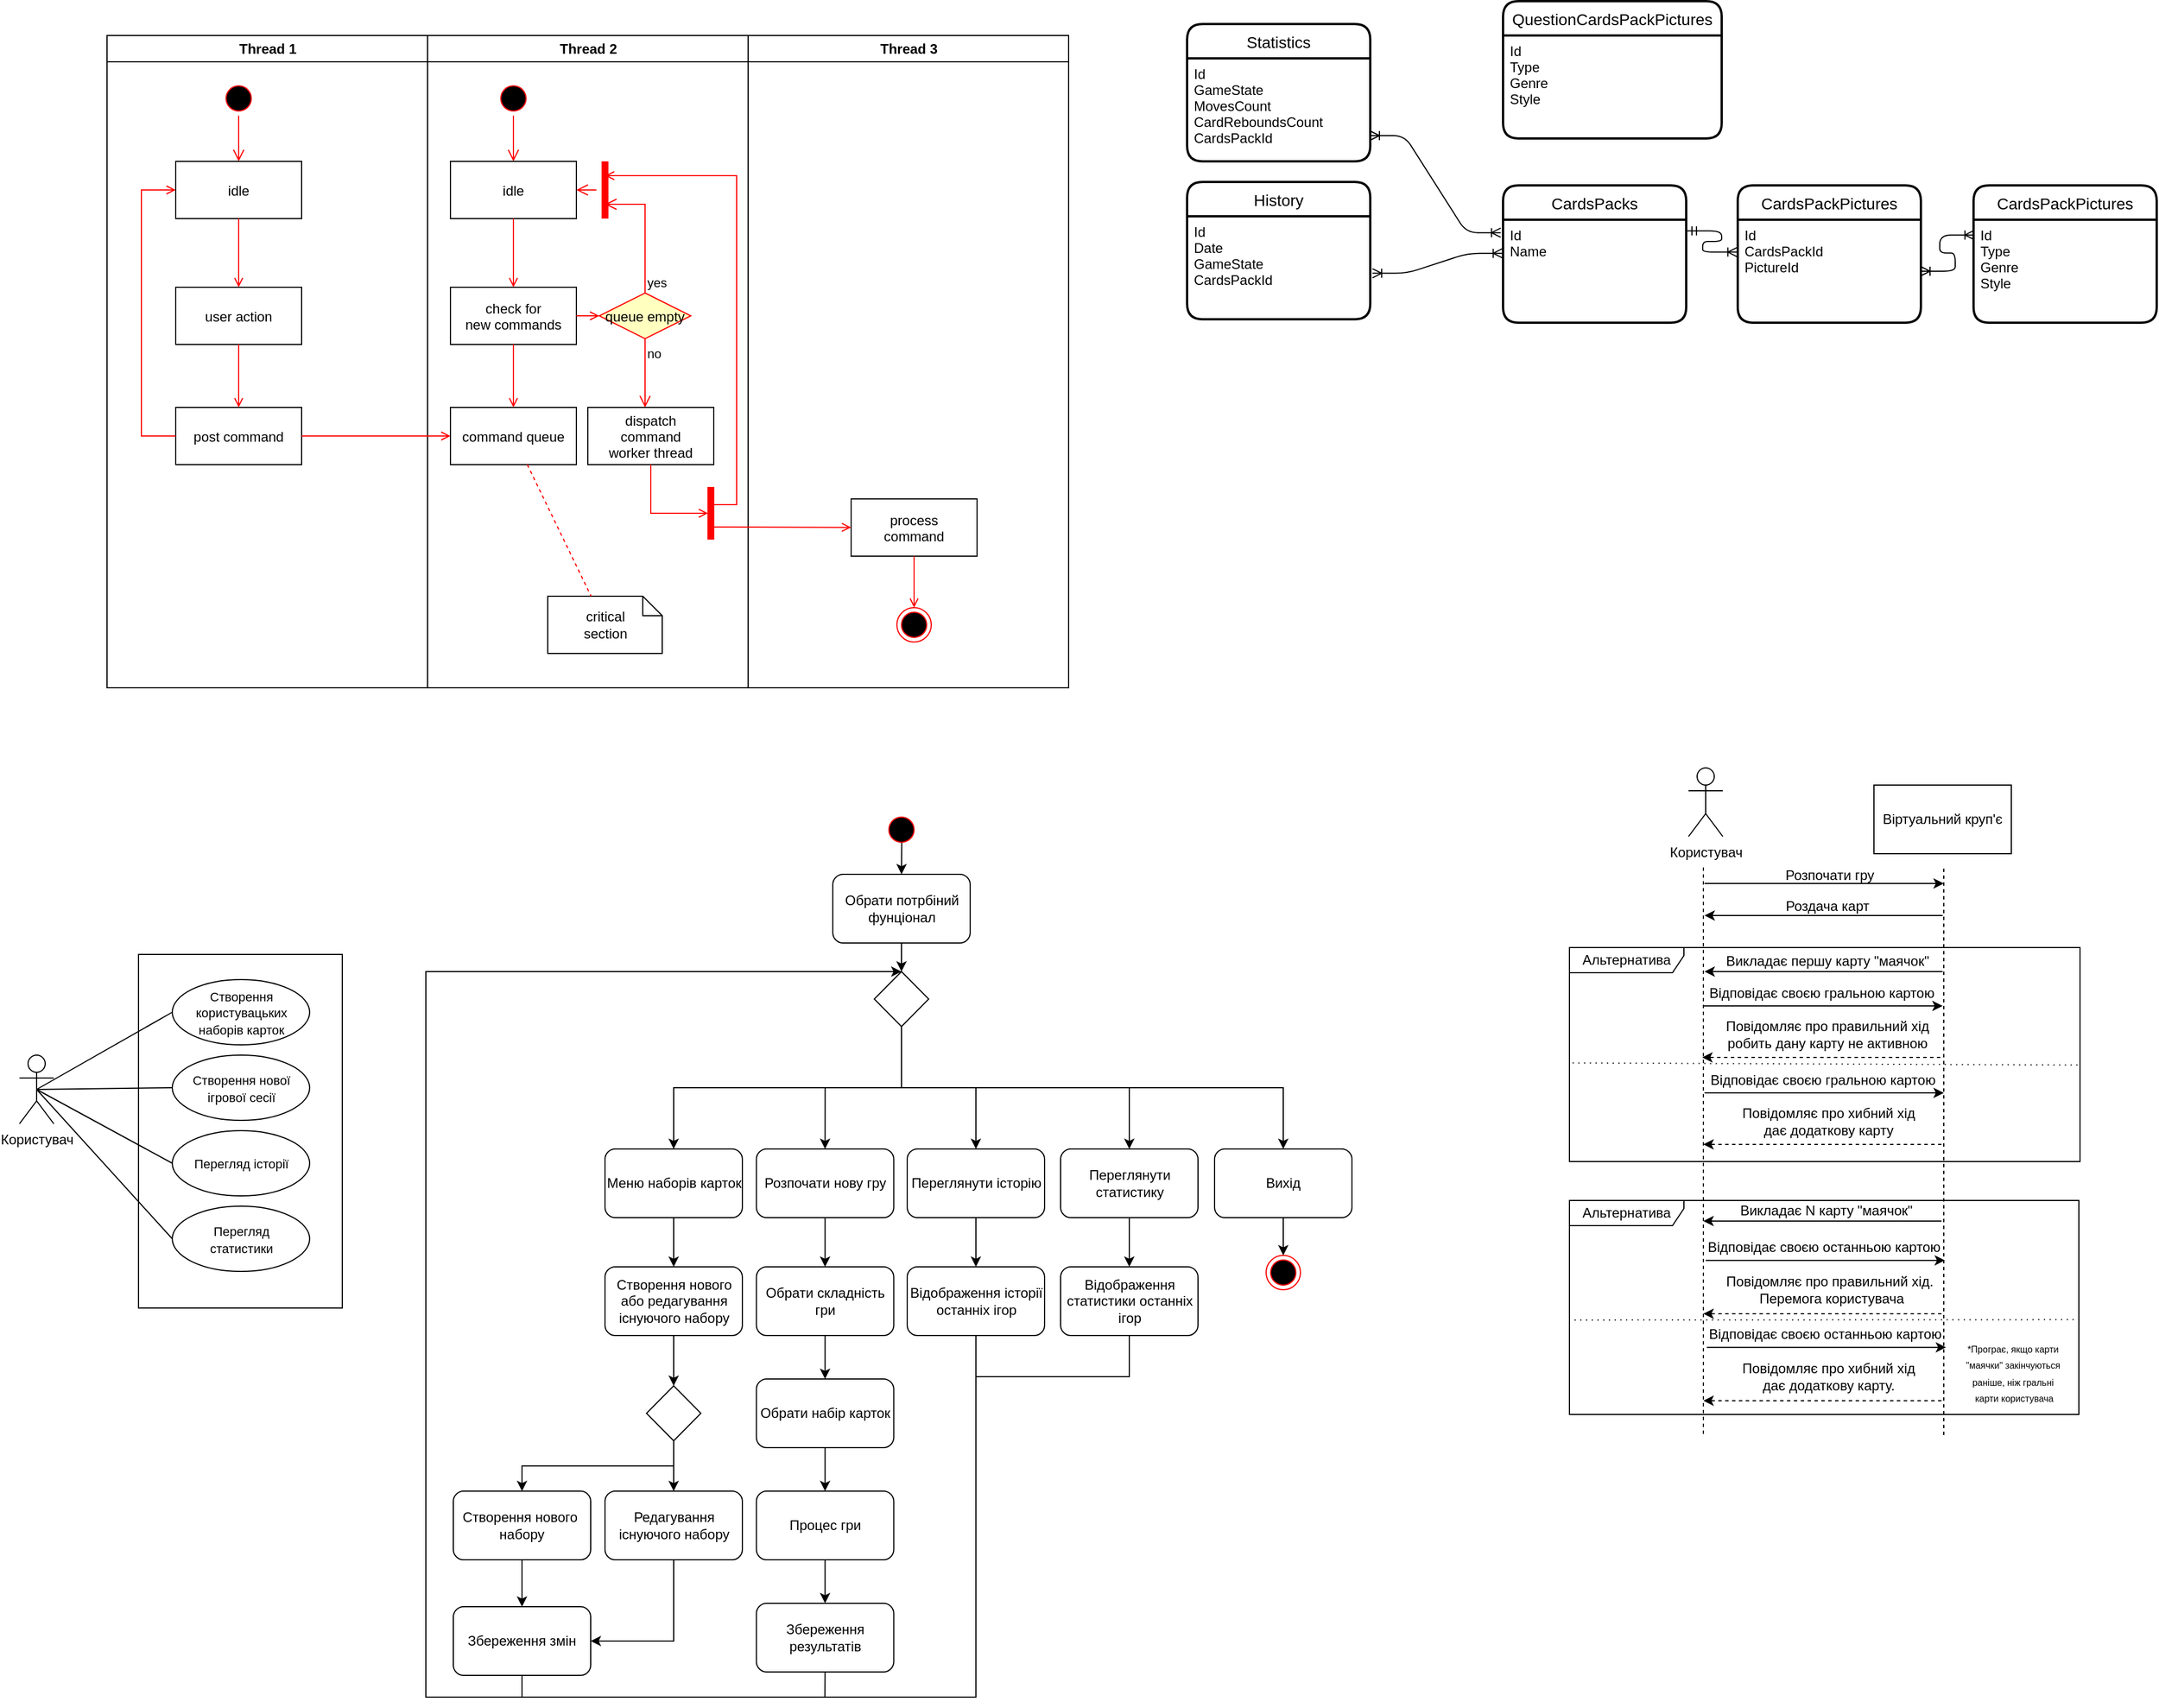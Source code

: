 <mxfile version="14.5.7" type="github">
  <diagram name="Page-1" id="e7e014a7-5840-1c2e-5031-d8a46d1fe8dd">
    <mxGraphModel dx="1312" dy="791" grid="0" gridSize="10" guides="1" tooltips="1" connect="1" arrows="1" fold="1" page="0" pageScale="1" pageWidth="1169" pageHeight="826" background="#ffffff" math="0" shadow="0">
      <root>
        <mxCell id="0" />
        <mxCell id="1" parent="0" />
        <mxCell id="2" value="Thread 1" style="swimlane;whiteSpace=wrap" parent="1" vertex="1">
          <mxGeometry x="164.5" y="128" width="280" height="570" as="geometry" />
        </mxCell>
        <mxCell id="5" value="" style="ellipse;shape=startState;fillColor=#000000;strokeColor=#ff0000;" parent="2" vertex="1">
          <mxGeometry x="100" y="40" width="30" height="30" as="geometry" />
        </mxCell>
        <mxCell id="6" value="" style="edgeStyle=elbowEdgeStyle;elbow=horizontal;verticalAlign=bottom;endArrow=open;endSize=8;strokeColor=#FF0000;endFill=1;rounded=0" parent="2" source="5" target="7" edge="1">
          <mxGeometry x="100" y="40" as="geometry">
            <mxPoint x="115" y="110" as="targetPoint" />
          </mxGeometry>
        </mxCell>
        <mxCell id="7" value="idle" style="" parent="2" vertex="1">
          <mxGeometry x="60" y="110" width="110" height="50" as="geometry" />
        </mxCell>
        <mxCell id="8" value="user action" style="" parent="2" vertex="1">
          <mxGeometry x="60" y="220" width="110" height="50" as="geometry" />
        </mxCell>
        <mxCell id="9" value="" style="endArrow=open;strokeColor=#FF0000;endFill=1;rounded=0" parent="2" source="7" target="8" edge="1">
          <mxGeometry relative="1" as="geometry" />
        </mxCell>
        <mxCell id="10" value="post command" style="" parent="2" vertex="1">
          <mxGeometry x="60" y="325" width="110" height="50" as="geometry" />
        </mxCell>
        <mxCell id="11" value="" style="endArrow=open;strokeColor=#FF0000;endFill=1;rounded=0" parent="2" source="8" target="10" edge="1">
          <mxGeometry relative="1" as="geometry" />
        </mxCell>
        <mxCell id="12" value="" style="edgeStyle=elbowEdgeStyle;elbow=horizontal;strokeColor=#FF0000;endArrow=open;endFill=1;rounded=0" parent="2" source="10" target="7" edge="1">
          <mxGeometry width="100" height="100" relative="1" as="geometry">
            <mxPoint x="160" y="290" as="sourcePoint" />
            <mxPoint x="260" y="190" as="targetPoint" />
            <Array as="points">
              <mxPoint x="30" y="250" />
            </Array>
          </mxGeometry>
        </mxCell>
        <mxCell id="3" value="Thread 2" style="swimlane;whiteSpace=wrap" parent="1" vertex="1">
          <mxGeometry x="444.5" y="128" width="280" height="570" as="geometry" />
        </mxCell>
        <mxCell id="13" value="" style="ellipse;shape=startState;fillColor=#000000;strokeColor=#ff0000;" parent="3" vertex="1">
          <mxGeometry x="60" y="40" width="30" height="30" as="geometry" />
        </mxCell>
        <mxCell id="14" value="" style="edgeStyle=elbowEdgeStyle;elbow=horizontal;verticalAlign=bottom;endArrow=open;endSize=8;strokeColor=#FF0000;endFill=1;rounded=0" parent="3" source="13" target="15" edge="1">
          <mxGeometry x="40" y="20" as="geometry">
            <mxPoint x="55" y="90" as="targetPoint" />
          </mxGeometry>
        </mxCell>
        <mxCell id="15" value="idle" style="" parent="3" vertex="1">
          <mxGeometry x="20" y="110" width="110" height="50" as="geometry" />
        </mxCell>
        <mxCell id="16" value="check for &#xa;new commands" style="" parent="3" vertex="1">
          <mxGeometry x="20" y="220" width="110" height="50" as="geometry" />
        </mxCell>
        <mxCell id="17" value="" style="endArrow=open;strokeColor=#FF0000;endFill=1;rounded=0" parent="3" source="15" target="16" edge="1">
          <mxGeometry relative="1" as="geometry" />
        </mxCell>
        <mxCell id="18" value="command queue" style="" parent="3" vertex="1">
          <mxGeometry x="20" y="325" width="110" height="50" as="geometry" />
        </mxCell>
        <mxCell id="19" value="" style="endArrow=open;strokeColor=#FF0000;endFill=1;rounded=0" parent="3" source="16" target="18" edge="1">
          <mxGeometry relative="1" as="geometry" />
        </mxCell>
        <mxCell id="21" value="queue empty" style="rhombus;fillColor=#ffffc0;strokeColor=#ff0000;" parent="3" vertex="1">
          <mxGeometry x="150" y="225" width="80" height="40" as="geometry" />
        </mxCell>
        <mxCell id="22" value="yes" style="edgeStyle=elbowEdgeStyle;elbow=horizontal;align=left;verticalAlign=bottom;endArrow=open;endSize=8;strokeColor=#FF0000;exitX=0.5;exitY=0;endFill=1;rounded=0;entryX=0.75;entryY=0.5;entryPerimeter=0" parent="3" source="21" target="25" edge="1">
          <mxGeometry x="-1" relative="1" as="geometry">
            <mxPoint x="160" y="150" as="targetPoint" />
            <Array as="points">
              <mxPoint x="190" y="180" />
            </Array>
          </mxGeometry>
        </mxCell>
        <mxCell id="23" value="no" style="edgeStyle=elbowEdgeStyle;elbow=horizontal;align=left;verticalAlign=top;endArrow=open;endSize=8;strokeColor=#FF0000;endFill=1;rounded=0" parent="3" source="21" target="30" edge="1">
          <mxGeometry x="-1" relative="1" as="geometry">
            <mxPoint x="190" y="305" as="targetPoint" />
          </mxGeometry>
        </mxCell>
        <mxCell id="24" value="" style="endArrow=open;strokeColor=#FF0000;endFill=1;rounded=0" parent="3" source="16" target="21" edge="1">
          <mxGeometry relative="1" as="geometry" />
        </mxCell>
        <mxCell id="25" value="" style="shape=line;strokeWidth=6;strokeColor=#ff0000;rotation=90" parent="3" vertex="1">
          <mxGeometry x="130" y="127.5" width="50" height="15" as="geometry" />
        </mxCell>
        <mxCell id="26" value="" style="edgeStyle=elbowEdgeStyle;elbow=horizontal;verticalAlign=bottom;endArrow=open;endSize=8;strokeColor=#FF0000;endFill=1;rounded=0" parent="3" source="25" target="15" edge="1">
          <mxGeometry x="130" y="90" as="geometry">
            <mxPoint x="230" y="140" as="targetPoint" />
          </mxGeometry>
        </mxCell>
        <mxCell id="30" value="dispatch&#xa;command&#xa;worker thread" style="" parent="3" vertex="1">
          <mxGeometry x="140" y="325" width="110" height="50" as="geometry" />
        </mxCell>
        <mxCell id="31" value="critical&#xa;section" style="shape=note;whiteSpace=wrap;size=17" parent="3" vertex="1">
          <mxGeometry x="105" y="490" width="100" height="50" as="geometry" />
        </mxCell>
        <mxCell id="32" value="" style="endArrow=none;strokeColor=#FF0000;endFill=0;rounded=0;dashed=1" parent="3" source="18" target="31" edge="1">
          <mxGeometry relative="1" as="geometry" />
        </mxCell>
        <mxCell id="34" value="" style="whiteSpace=wrap;strokeColor=#FF0000;fillColor=#FF0000" parent="3" vertex="1">
          <mxGeometry x="245" y="395" width="5" height="45" as="geometry" />
        </mxCell>
        <mxCell id="41" value="" style="edgeStyle=elbowEdgeStyle;elbow=horizontal;entryX=0;entryY=0.5;strokeColor=#FF0000;endArrow=open;endFill=1;rounded=0" parent="3" source="30" target="34" edge="1">
          <mxGeometry width="100" height="100" relative="1" as="geometry">
            <mxPoint x="60" y="480" as="sourcePoint" />
            <mxPoint x="160" y="380" as="targetPoint" />
            <Array as="points">
              <mxPoint x="195" y="400" />
            </Array>
          </mxGeometry>
        </mxCell>
        <mxCell id="4" value="Thread 3" style="swimlane;whiteSpace=wrap" parent="1" vertex="1">
          <mxGeometry x="724.5" y="128" width="280" height="570" as="geometry" />
        </mxCell>
        <mxCell id="33" value="process&#xa;command" style="" parent="4" vertex="1">
          <mxGeometry x="90" y="405" width="110" height="50" as="geometry" />
        </mxCell>
        <mxCell id="35" value="" style="edgeStyle=elbowEdgeStyle;elbow=horizontal;strokeColor=#FF0000;endArrow=open;endFill=1;rounded=0;entryX=0.25;entryY=0.5;entryPerimeter=0" parent="4" target="25" edge="1">
          <mxGeometry width="100" height="100" relative="1" as="geometry">
            <mxPoint x="-30" y="410" as="sourcePoint" />
            <mxPoint x="-120" y="120" as="targetPoint" />
            <Array as="points">
              <mxPoint x="-10" y="135" />
            </Array>
          </mxGeometry>
        </mxCell>
        <mxCell id="37" value="" style="edgeStyle=none;strokeColor=#FF0000;endArrow=open;endFill=1;rounded=0" parent="4" target="33" edge="1">
          <mxGeometry width="100" height="100" relative="1" as="geometry">
            <mxPoint x="-30" y="429.5" as="sourcePoint" />
            <mxPoint x="90" y="429.5" as="targetPoint" />
          </mxGeometry>
        </mxCell>
        <mxCell id="38" value="" style="ellipse;shape=endState;fillColor=#000000;strokeColor=#ff0000" parent="4" vertex="1">
          <mxGeometry x="130" y="500" width="30" height="30" as="geometry" />
        </mxCell>
        <mxCell id="39" value="" style="endArrow=open;strokeColor=#FF0000;endFill=1;rounded=0" parent="4" source="33" target="38" edge="1">
          <mxGeometry relative="1" as="geometry" />
        </mxCell>
        <mxCell id="20" value="" style="endArrow=open;strokeColor=#FF0000;endFill=1;rounded=0" parent="1" source="10" target="18" edge="1">
          <mxGeometry relative="1" as="geometry" />
        </mxCell>
        <mxCell id="ypzSK29wUqCk7zwSj95s-41" value="Користувач" style="shape=umlActor;verticalLabelPosition=bottom;verticalAlign=top;html=1;" vertex="1" parent="1">
          <mxGeometry x="88" y="1019" width="30" height="60" as="geometry" />
        </mxCell>
        <mxCell id="ypzSK29wUqCk7zwSj95s-42" value="" style="rounded=0;whiteSpace=wrap;html=1;" vertex="1" parent="1">
          <mxGeometry x="192" y="931" width="178" height="309" as="geometry" />
        </mxCell>
        <mxCell id="ypzSK29wUqCk7zwSj95s-43" value="&lt;font style=&quot;font-size: 11px&quot;&gt;Створення нової ігрової сесії&lt;/font&gt;" style="ellipse;whiteSpace=wrap;html=1;" vertex="1" parent="1">
          <mxGeometry x="221.5" y="1019" width="120" height="57" as="geometry" />
        </mxCell>
        <mxCell id="ypzSK29wUqCk7zwSj95s-44" value="&lt;font style=&quot;font-size: 11px&quot;&gt;Створення користувацьких наборів карток&lt;/font&gt;" style="ellipse;whiteSpace=wrap;html=1;" vertex="1" parent="1">
          <mxGeometry x="221.5" y="953" width="120" height="57" as="geometry" />
        </mxCell>
        <mxCell id="ypzSK29wUqCk7zwSj95s-45" value="&lt;font style=&quot;font-size: 11px&quot;&gt;Перегляд історії&lt;/font&gt;" style="ellipse;whiteSpace=wrap;html=1;" vertex="1" parent="1">
          <mxGeometry x="221.5" y="1085" width="120" height="57" as="geometry" />
        </mxCell>
        <mxCell id="ypzSK29wUqCk7zwSj95s-46" value="&lt;font style=&quot;font-size: 11px&quot;&gt;Перегляд&lt;br&gt;статистики&lt;/font&gt;" style="ellipse;whiteSpace=wrap;html=1;" vertex="1" parent="1">
          <mxGeometry x="221.5" y="1151" width="120" height="57" as="geometry" />
        </mxCell>
        <mxCell id="ypzSK29wUqCk7zwSj95s-49" value="" style="endArrow=none;html=1;exitX=0.5;exitY=0.5;exitDx=0;exitDy=0;exitPerimeter=0;entryX=0;entryY=0.5;entryDx=0;entryDy=0;" edge="1" parent="1" source="ypzSK29wUqCk7zwSj95s-41" target="ypzSK29wUqCk7zwSj95s-44">
          <mxGeometry width="50" height="50" relative="1" as="geometry">
            <mxPoint x="131" y="1035" as="sourcePoint" />
            <mxPoint x="181" y="985" as="targetPoint" />
          </mxGeometry>
        </mxCell>
        <mxCell id="ypzSK29wUqCk7zwSj95s-50" value="" style="endArrow=none;html=1;exitX=0.5;exitY=0.5;exitDx=0;exitDy=0;exitPerimeter=0;entryX=0;entryY=0.5;entryDx=0;entryDy=0;" edge="1" parent="1" source="ypzSK29wUqCk7zwSj95s-41" target="ypzSK29wUqCk7zwSj95s-43">
          <mxGeometry width="50" height="50" relative="1" as="geometry">
            <mxPoint x="99" y="1020" as="sourcePoint" />
            <mxPoint x="231.5" y="991.5" as="targetPoint" />
          </mxGeometry>
        </mxCell>
        <mxCell id="ypzSK29wUqCk7zwSj95s-51" value="" style="endArrow=none;html=1;entryX=0;entryY=0.5;entryDx=0;entryDy=0;exitX=0.5;exitY=0.5;exitDx=0;exitDy=0;exitPerimeter=0;" edge="1" parent="1" source="ypzSK29wUqCk7zwSj95s-41" target="ypzSK29wUqCk7zwSj95s-45">
          <mxGeometry width="50" height="50" relative="1" as="geometry">
            <mxPoint x="104" y="1063" as="sourcePoint" />
            <mxPoint x="241.5" y="1001.5" as="targetPoint" />
          </mxGeometry>
        </mxCell>
        <mxCell id="ypzSK29wUqCk7zwSj95s-52" value="" style="endArrow=none;html=1;exitX=0.5;exitY=0.5;exitDx=0;exitDy=0;exitPerimeter=0;entryX=0;entryY=0.5;entryDx=0;entryDy=0;" edge="1" parent="1" source="ypzSK29wUqCk7zwSj95s-41" target="ypzSK29wUqCk7zwSj95s-46">
          <mxGeometry width="50" height="50" relative="1" as="geometry">
            <mxPoint x="119" y="1040" as="sourcePoint" />
            <mxPoint x="251.5" y="1011.5" as="targetPoint" />
          </mxGeometry>
        </mxCell>
        <mxCell id="ypzSK29wUqCk7zwSj95s-53" value="" style="ellipse;html=1;shape=endState;fillColor=#000000;strokeColor=#ff0000;" vertex="1" parent="1">
          <mxGeometry x="1177" y="1194" width="30" height="30" as="geometry" />
        </mxCell>
        <mxCell id="ypzSK29wUqCk7zwSj95s-70" style="edgeStyle=orthogonalEdgeStyle;rounded=0;orthogonalLoop=1;jettySize=auto;html=1;exitX=0.509;exitY=0.765;exitDx=0;exitDy=0;entryX=0.5;entryY=0;entryDx=0;entryDy=0;exitPerimeter=0;" edge="1" parent="1" source="ypzSK29wUqCk7zwSj95s-54" target="ypzSK29wUqCk7zwSj95s-58">
          <mxGeometry relative="1" as="geometry" />
        </mxCell>
        <mxCell id="ypzSK29wUqCk7zwSj95s-54" value="" style="ellipse;shape=startState;fillColor=#000000;strokeColor=#ff0000;" vertex="1" parent="1">
          <mxGeometry x="843.5" y="807" width="30" height="30" as="geometry" />
        </mxCell>
        <mxCell id="ypzSK29wUqCk7zwSj95s-64" style="edgeStyle=orthogonalEdgeStyle;rounded=0;orthogonalLoop=1;jettySize=auto;html=1;exitX=0.5;exitY=1;exitDx=0;exitDy=0;entryX=0.5;entryY=0;entryDx=0;entryDy=0;" edge="1" parent="1" source="ypzSK29wUqCk7zwSj95s-58" target="ypzSK29wUqCk7zwSj95s-59">
          <mxGeometry relative="1" as="geometry" />
        </mxCell>
        <mxCell id="ypzSK29wUqCk7zwSj95s-58" value="Обрати потрбіний&lt;br&gt;фунціонал" style="rounded=1;whiteSpace=wrap;html=1;" vertex="1" parent="1">
          <mxGeometry x="798.5" y="861" width="120" height="60" as="geometry" />
        </mxCell>
        <mxCell id="ypzSK29wUqCk7zwSj95s-66" style="edgeStyle=orthogonalEdgeStyle;rounded=0;orthogonalLoop=1;jettySize=auto;html=1;exitX=0.5;exitY=1;exitDx=0;exitDy=0;" edge="1" parent="1" source="ypzSK29wUqCk7zwSj95s-59" target="ypzSK29wUqCk7zwSj95s-63">
          <mxGeometry relative="1" as="geometry" />
        </mxCell>
        <mxCell id="ypzSK29wUqCk7zwSj95s-67" style="edgeStyle=orthogonalEdgeStyle;rounded=0;orthogonalLoop=1;jettySize=auto;html=1;exitX=0.5;exitY=1;exitDx=0;exitDy=0;entryX=0.5;entryY=0;entryDx=0;entryDy=0;" edge="1" parent="1" source="ypzSK29wUqCk7zwSj95s-59" target="ypzSK29wUqCk7zwSj95s-62">
          <mxGeometry relative="1" as="geometry" />
        </mxCell>
        <mxCell id="ypzSK29wUqCk7zwSj95s-68" style="edgeStyle=orthogonalEdgeStyle;rounded=0;orthogonalLoop=1;jettySize=auto;html=1;exitX=0.5;exitY=1;exitDx=0;exitDy=0;" edge="1" parent="1" source="ypzSK29wUqCk7zwSj95s-59" target="ypzSK29wUqCk7zwSj95s-60">
          <mxGeometry relative="1" as="geometry" />
        </mxCell>
        <mxCell id="ypzSK29wUqCk7zwSj95s-69" style="edgeStyle=orthogonalEdgeStyle;rounded=0;orthogonalLoop=1;jettySize=auto;html=1;exitX=0.5;exitY=1;exitDx=0;exitDy=0;entryX=0.5;entryY=0;entryDx=0;entryDy=0;" edge="1" parent="1" source="ypzSK29wUqCk7zwSj95s-59" target="ypzSK29wUqCk7zwSj95s-61">
          <mxGeometry relative="1" as="geometry" />
        </mxCell>
        <mxCell id="ypzSK29wUqCk7zwSj95s-77" style="edgeStyle=orthogonalEdgeStyle;rounded=0;orthogonalLoop=1;jettySize=auto;html=1;exitX=0.5;exitY=1;exitDx=0;exitDy=0;" edge="1" parent="1" source="ypzSK29wUqCk7zwSj95s-59" target="ypzSK29wUqCk7zwSj95s-76">
          <mxGeometry relative="1" as="geometry" />
        </mxCell>
        <mxCell id="ypzSK29wUqCk7zwSj95s-59" value="" style="rhombus;whiteSpace=wrap;html=1;" vertex="1" parent="1">
          <mxGeometry x="834.75" y="946" width="47.5" height="48" as="geometry" />
        </mxCell>
        <mxCell id="ypzSK29wUqCk7zwSj95s-94" style="edgeStyle=orthogonalEdgeStyle;rounded=0;orthogonalLoop=1;jettySize=auto;html=1;exitX=0.5;exitY=1;exitDx=0;exitDy=0;" edge="1" parent="1" source="ypzSK29wUqCk7zwSj95s-60" target="ypzSK29wUqCk7zwSj95s-90">
          <mxGeometry relative="1" as="geometry" />
        </mxCell>
        <mxCell id="ypzSK29wUqCk7zwSj95s-60" value="Переглянути історію" style="rounded=1;whiteSpace=wrap;html=1;" vertex="1" parent="1">
          <mxGeometry x="863.5" y="1101" width="120" height="60" as="geometry" />
        </mxCell>
        <mxCell id="ypzSK29wUqCk7zwSj95s-72" style="edgeStyle=orthogonalEdgeStyle;rounded=0;orthogonalLoop=1;jettySize=auto;html=1;exitX=0.5;exitY=1;exitDx=0;exitDy=0;entryX=0.5;entryY=0;entryDx=0;entryDy=0;" edge="1" parent="1" source="ypzSK29wUqCk7zwSj95s-61" target="ypzSK29wUqCk7zwSj95s-71">
          <mxGeometry relative="1" as="geometry" />
        </mxCell>
        <mxCell id="ypzSK29wUqCk7zwSj95s-61" value="Меню наборів карток" style="rounded=1;whiteSpace=wrap;html=1;" vertex="1" parent="1">
          <mxGeometry x="599.5" y="1101" width="120" height="60" as="geometry" />
        </mxCell>
        <mxCell id="ypzSK29wUqCk7zwSj95s-80" style="edgeStyle=orthogonalEdgeStyle;rounded=0;orthogonalLoop=1;jettySize=auto;html=1;exitX=0.5;exitY=1;exitDx=0;exitDy=0;" edge="1" parent="1" source="ypzSK29wUqCk7zwSj95s-62" target="ypzSK29wUqCk7zwSj95s-73">
          <mxGeometry relative="1" as="geometry" />
        </mxCell>
        <mxCell id="ypzSK29wUqCk7zwSj95s-62" value="Розпочати нову гру" style="rounded=1;whiteSpace=wrap;html=1;" vertex="1" parent="1">
          <mxGeometry x="731.75" y="1101" width="120" height="60" as="geometry" />
        </mxCell>
        <mxCell id="ypzSK29wUqCk7zwSj95s-95" style="edgeStyle=orthogonalEdgeStyle;rounded=0;orthogonalLoop=1;jettySize=auto;html=1;exitX=0.5;exitY=1;exitDx=0;exitDy=0;" edge="1" parent="1" source="ypzSK29wUqCk7zwSj95s-63" target="ypzSK29wUqCk7zwSj95s-93">
          <mxGeometry relative="1" as="geometry" />
        </mxCell>
        <mxCell id="ypzSK29wUqCk7zwSj95s-63" value="Переглянути статистику" style="rounded=1;whiteSpace=wrap;html=1;" vertex="1" parent="1">
          <mxGeometry x="997.5" y="1101" width="120" height="60" as="geometry" />
        </mxCell>
        <mxCell id="ypzSK29wUqCk7zwSj95s-75" style="edgeStyle=orthogonalEdgeStyle;rounded=0;orthogonalLoop=1;jettySize=auto;html=1;exitX=0.5;exitY=1;exitDx=0;exitDy=0;entryX=0.5;entryY=0;entryDx=0;entryDy=0;" edge="1" parent="1" source="ypzSK29wUqCk7zwSj95s-100" target="ypzSK29wUqCk7zwSj95s-74">
          <mxGeometry relative="1" as="geometry" />
        </mxCell>
        <mxCell id="ypzSK29wUqCk7zwSj95s-71" value="Створення нового або редагування існуючого набору" style="rounded=1;whiteSpace=wrap;html=1;" vertex="1" parent="1">
          <mxGeometry x="599.5" y="1204" width="120" height="60" as="geometry" />
        </mxCell>
        <mxCell id="ypzSK29wUqCk7zwSj95s-83" style="edgeStyle=orthogonalEdgeStyle;rounded=0;orthogonalLoop=1;jettySize=auto;html=1;exitX=0.5;exitY=1;exitDx=0;exitDy=0;entryX=0.5;entryY=0;entryDx=0;entryDy=0;" edge="1" parent="1" source="ypzSK29wUqCk7zwSj95s-73" target="ypzSK29wUqCk7zwSj95s-82">
          <mxGeometry relative="1" as="geometry" />
        </mxCell>
        <mxCell id="ypzSK29wUqCk7zwSj95s-73" value="Обрати складність гри" style="rounded=1;whiteSpace=wrap;html=1;" vertex="1" parent="1">
          <mxGeometry x="731.75" y="1204" width="120" height="60" as="geometry" />
        </mxCell>
        <mxCell id="ypzSK29wUqCk7zwSj95s-78" style="edgeStyle=orthogonalEdgeStyle;rounded=0;orthogonalLoop=1;jettySize=auto;html=1;exitX=0.5;exitY=1;exitDx=0;exitDy=0;entryX=0.5;entryY=0;entryDx=0;entryDy=0;" edge="1" parent="1" source="ypzSK29wUqCk7zwSj95s-76" target="ypzSK29wUqCk7zwSj95s-53">
          <mxGeometry relative="1" as="geometry" />
        </mxCell>
        <mxCell id="ypzSK29wUqCk7zwSj95s-76" value="Вихід" style="rounded=1;whiteSpace=wrap;html=1;" vertex="1" parent="1">
          <mxGeometry x="1132" y="1101" width="120" height="60" as="geometry" />
        </mxCell>
        <mxCell id="ypzSK29wUqCk7zwSj95s-88" style="edgeStyle=orthogonalEdgeStyle;rounded=0;orthogonalLoop=1;jettySize=auto;html=1;exitX=0.5;exitY=1;exitDx=0;exitDy=0;entryX=0.5;entryY=0;entryDx=0;entryDy=0;" edge="1" parent="1" source="ypzSK29wUqCk7zwSj95s-82" target="ypzSK29wUqCk7zwSj95s-86">
          <mxGeometry relative="1" as="geometry" />
        </mxCell>
        <mxCell id="ypzSK29wUqCk7zwSj95s-82" value="Обрати набір карток" style="rounded=1;whiteSpace=wrap;html=1;" vertex="1" parent="1">
          <mxGeometry x="731.75" y="1302" width="120" height="60" as="geometry" />
        </mxCell>
        <mxCell id="ypzSK29wUqCk7zwSj95s-85" style="edgeStyle=orthogonalEdgeStyle;rounded=0;orthogonalLoop=1;jettySize=auto;html=1;exitX=0.5;exitY=1;exitDx=0;exitDy=0;entryX=0.5;entryY=0;entryDx=0;entryDy=0;" edge="1" parent="1" source="ypzSK29wUqCk7zwSj95s-86" target="ypzSK29wUqCk7zwSj95s-87">
          <mxGeometry relative="1" as="geometry" />
        </mxCell>
        <mxCell id="ypzSK29wUqCk7zwSj95s-86" value="Процес гри" style="rounded=1;whiteSpace=wrap;html=1;" vertex="1" parent="1">
          <mxGeometry x="731.75" y="1400" width="120" height="60" as="geometry" />
        </mxCell>
        <mxCell id="ypzSK29wUqCk7zwSj95s-106" style="edgeStyle=orthogonalEdgeStyle;rounded=0;orthogonalLoop=1;jettySize=auto;html=1;exitX=0.5;exitY=1;exitDx=0;exitDy=0;endArrow=none;endFill=0;" edge="1" parent="1" source="ypzSK29wUqCk7zwSj95s-87">
          <mxGeometry relative="1" as="geometry">
            <mxPoint x="791.619" y="1579.958" as="targetPoint" />
          </mxGeometry>
        </mxCell>
        <mxCell id="ypzSK29wUqCk7zwSj95s-87" value="Збереження результатів" style="rounded=1;whiteSpace=wrap;html=1;" vertex="1" parent="1">
          <mxGeometry x="731.75" y="1498" width="120" height="60" as="geometry" />
        </mxCell>
        <mxCell id="ypzSK29wUqCk7zwSj95s-91" style="edgeStyle=orthogonalEdgeStyle;rounded=0;orthogonalLoop=1;jettySize=auto;html=1;exitX=0.5;exitY=1;exitDx=0;exitDy=0;entryX=0.5;entryY=0;entryDx=0;entryDy=0;" edge="1" parent="1" source="ypzSK29wUqCk7zwSj95s-90" target="ypzSK29wUqCk7zwSj95s-59">
          <mxGeometry relative="1" as="geometry">
            <Array as="points">
              <mxPoint x="924" y="1580" />
              <mxPoint x="443" y="1580" />
              <mxPoint x="443" y="946" />
            </Array>
          </mxGeometry>
        </mxCell>
        <mxCell id="ypzSK29wUqCk7zwSj95s-90" value="Відображення історії останніх ігор" style="rounded=1;whiteSpace=wrap;html=1;" vertex="1" parent="1">
          <mxGeometry x="863.5" y="1204" width="120" height="60" as="geometry" />
        </mxCell>
        <mxCell id="ypzSK29wUqCk7zwSj95s-97" style="edgeStyle=orthogonalEdgeStyle;rounded=0;orthogonalLoop=1;jettySize=auto;html=1;exitX=0.5;exitY=1;exitDx=0;exitDy=0;endArrow=none;endFill=0;" edge="1" parent="1" source="ypzSK29wUqCk7zwSj95s-93">
          <mxGeometry relative="1" as="geometry">
            <mxPoint x="924" y="1300" as="targetPoint" />
            <Array as="points">
              <mxPoint x="1058" y="1300" />
              <mxPoint x="924" y="1300" />
            </Array>
          </mxGeometry>
        </mxCell>
        <mxCell id="ypzSK29wUqCk7zwSj95s-93" value="Відображення статистики останніх ігор" style="rounded=1;whiteSpace=wrap;html=1;" vertex="1" parent="1">
          <mxGeometry x="997.5" y="1204" width="120" height="60" as="geometry" />
        </mxCell>
        <mxCell id="ypzSK29wUqCk7zwSj95s-108" style="edgeStyle=orthogonalEdgeStyle;rounded=0;orthogonalLoop=1;jettySize=auto;html=1;entryX=0.5;entryY=0;entryDx=0;entryDy=0;endArrow=classic;endFill=1;exitX=0.5;exitY=1;exitDx=0;exitDy=0;" edge="1" parent="1" source="ypzSK29wUqCk7zwSj95s-98" target="ypzSK29wUqCk7zwSj95s-101">
          <mxGeometry relative="1" as="geometry">
            <mxPoint x="690" y="1367" as="sourcePoint" />
          </mxGeometry>
        </mxCell>
        <mxCell id="ypzSK29wUqCk7zwSj95s-109" style="edgeStyle=orthogonalEdgeStyle;rounded=0;orthogonalLoop=1;jettySize=auto;html=1;exitX=0.5;exitY=1;exitDx=0;exitDy=0;entryX=0.5;entryY=0;entryDx=0;entryDy=0;endArrow=classic;endFill=1;" edge="1" parent="1" source="ypzSK29wUqCk7zwSj95s-98" target="ypzSK29wUqCk7zwSj95s-100">
          <mxGeometry relative="1" as="geometry" />
        </mxCell>
        <mxCell id="ypzSK29wUqCk7zwSj95s-98" value="" style="rhombus;whiteSpace=wrap;html=1;" vertex="1" parent="1">
          <mxGeometry x="635.75" y="1308" width="47.5" height="48" as="geometry" />
        </mxCell>
        <mxCell id="ypzSK29wUqCk7zwSj95s-99" style="edgeStyle=orthogonalEdgeStyle;rounded=0;orthogonalLoop=1;jettySize=auto;html=1;exitX=0.5;exitY=1;exitDx=0;exitDy=0;entryX=0.5;entryY=0;entryDx=0;entryDy=0;" edge="1" parent="1" source="ypzSK29wUqCk7zwSj95s-71" target="ypzSK29wUqCk7zwSj95s-98">
          <mxGeometry relative="1" as="geometry">
            <mxPoint x="659.5" y="1264" as="sourcePoint" />
            <mxPoint x="659.5" y="1444" as="targetPoint" />
          </mxGeometry>
        </mxCell>
        <mxCell id="ypzSK29wUqCk7zwSj95s-107" style="edgeStyle=orthogonalEdgeStyle;rounded=0;orthogonalLoop=1;jettySize=auto;html=1;exitX=0.5;exitY=1;exitDx=0;exitDy=0;entryX=1;entryY=0.5;entryDx=0;entryDy=0;endArrow=classic;endFill=1;" edge="1" parent="1" source="ypzSK29wUqCk7zwSj95s-101" target="ypzSK29wUqCk7zwSj95s-74">
          <mxGeometry relative="1" as="geometry" />
        </mxCell>
        <mxCell id="ypzSK29wUqCk7zwSj95s-101" value="Редагування існуючого набору" style="rounded=1;whiteSpace=wrap;html=1;" vertex="1" parent="1">
          <mxGeometry x="599.5" y="1400" width="120" height="60" as="geometry" />
        </mxCell>
        <mxCell id="ypzSK29wUqCk7zwSj95s-100" value="Створення нового&amp;nbsp; набору" style="rounded=1;whiteSpace=wrap;html=1;" vertex="1" parent="1">
          <mxGeometry x="467" y="1400" width="120" height="60" as="geometry" />
        </mxCell>
        <mxCell id="ypzSK29wUqCk7zwSj95s-105" style="edgeStyle=orthogonalEdgeStyle;rounded=0;orthogonalLoop=1;jettySize=auto;html=1;exitX=0.5;exitY=1;exitDx=0;exitDy=0;endArrow=none;endFill=0;" edge="1" parent="1" source="ypzSK29wUqCk7zwSj95s-74">
          <mxGeometry relative="1" as="geometry">
            <mxPoint x="522" y="1580" as="targetPoint" />
            <Array as="points">
              <mxPoint x="527" y="1580" />
            </Array>
          </mxGeometry>
        </mxCell>
        <mxCell id="ypzSK29wUqCk7zwSj95s-74" value="Збереження змін" style="rounded=1;whiteSpace=wrap;html=1;" vertex="1" parent="1">
          <mxGeometry x="467" y="1501" width="120" height="60" as="geometry" />
        </mxCell>
        <mxCell id="ypzSK29wUqCk7zwSj95s-110" value="Користувач" style="shape=umlActor;verticalLabelPosition=bottom;verticalAlign=top;html=1;" vertex="1" parent="1">
          <mxGeometry x="1546" y="768" width="30" height="60" as="geometry" />
        </mxCell>
        <mxCell id="ypzSK29wUqCk7zwSj95s-111" value="Віртуальний&amp;nbsp;круп&#39;є" style="rounded=0;whiteSpace=wrap;html=1;" vertex="1" parent="1">
          <mxGeometry x="1708" y="783" width="120" height="60" as="geometry" />
        </mxCell>
        <mxCell id="ypzSK29wUqCk7zwSj95s-118" value="" style="endArrow=none;dashed=1;html=1;" edge="1" parent="1">
          <mxGeometry width="50" height="50" relative="1" as="geometry">
            <mxPoint x="1559" y="1350" as="sourcePoint" />
            <mxPoint x="1559" y="854" as="targetPoint" />
          </mxGeometry>
        </mxCell>
        <mxCell id="ypzSK29wUqCk7zwSj95s-119" value="" style="endArrow=none;dashed=1;html=1;" edge="1" parent="1">
          <mxGeometry width="50" height="50" relative="1" as="geometry">
            <mxPoint x="1769" y="1351" as="sourcePoint" />
            <mxPoint x="1769" y="855" as="targetPoint" />
          </mxGeometry>
        </mxCell>
        <mxCell id="ypzSK29wUqCk7zwSj95s-125" value="" style="endArrow=classic;html=1;" edge="1" parent="1">
          <mxGeometry width="50" height="50" relative="1" as="geometry">
            <mxPoint x="1560" y="869" as="sourcePoint" />
            <mxPoint x="1769" y="869" as="targetPoint" />
          </mxGeometry>
        </mxCell>
        <mxCell id="ypzSK29wUqCk7zwSj95s-126" value="" style="endArrow=classic;html=1;" edge="1" parent="1">
          <mxGeometry width="50" height="50" relative="1" as="geometry">
            <mxPoint x="1559" y="976" as="sourcePoint" />
            <mxPoint x="1768" y="976" as="targetPoint" />
          </mxGeometry>
        </mxCell>
        <mxCell id="ypzSK29wUqCk7zwSj95s-127" value="Розпочати гру" style="text;html=1;align=center;verticalAlign=middle;resizable=0;points=[];autosize=1;" vertex="1" parent="1">
          <mxGeometry x="1625" y="853" width="88" height="18" as="geometry" />
        </mxCell>
        <mxCell id="ypzSK29wUqCk7zwSj95s-130" value="" style="endArrow=classic;html=1;" edge="1" parent="1">
          <mxGeometry width="50" height="50" relative="1" as="geometry">
            <mxPoint x="1768" y="897" as="sourcePoint" />
            <mxPoint x="1560" y="897" as="targetPoint" />
          </mxGeometry>
        </mxCell>
        <mxCell id="ypzSK29wUqCk7zwSj95s-131" value="Роздача карт" style="text;html=1;align=center;verticalAlign=middle;resizable=0;points=[];autosize=1;" vertex="1" parent="1">
          <mxGeometry x="1625" y="880" width="83" height="18" as="geometry" />
        </mxCell>
        <mxCell id="ypzSK29wUqCk7zwSj95s-133" value="" style="endArrow=classic;html=1;dashed=1;" edge="1" parent="1">
          <mxGeometry width="50" height="50" relative="1" as="geometry">
            <mxPoint x="1766" y="1021" as="sourcePoint" />
            <mxPoint x="1558" y="1021" as="targetPoint" />
          </mxGeometry>
        </mxCell>
        <mxCell id="ypzSK29wUqCk7zwSj95s-134" value="Викладає першу карту &quot;маячок&quot;" style="text;html=1;align=center;verticalAlign=middle;resizable=0;points=[];autosize=1;" vertex="1" parent="1">
          <mxGeometry x="1573" y="928" width="188" height="18" as="geometry" />
        </mxCell>
        <mxCell id="ypzSK29wUqCk7zwSj95s-135" value="" style="endArrow=classic;html=1;" edge="1" parent="1">
          <mxGeometry width="50" height="50" relative="1" as="geometry">
            <mxPoint x="1768" y="946" as="sourcePoint" />
            <mxPoint x="1560" y="946" as="targetPoint" />
          </mxGeometry>
        </mxCell>
        <mxCell id="ypzSK29wUqCk7zwSj95s-136" value="Відповідає своєю гральною картою" style="text;html=1;align=center;verticalAlign=middle;resizable=0;points=[];autosize=1;" vertex="1" parent="1">
          <mxGeometry x="1559" y="956" width="206" height="18" as="geometry" />
        </mxCell>
        <mxCell id="ypzSK29wUqCk7zwSj95s-138" value="Повідомляє про правильний хід&lt;br&gt;робить дану карту не активною" style="text;html=1;align=center;verticalAlign=middle;resizable=0;points=[];autosize=1;" vertex="1" parent="1">
          <mxGeometry x="1572.5" y="985" width="188" height="32" as="geometry" />
        </mxCell>
        <mxCell id="ypzSK29wUqCk7zwSj95s-146" value="" style="endArrow=classic;html=1;" edge="1" parent="1">
          <mxGeometry width="50" height="50" relative="1" as="geometry">
            <mxPoint x="1560" y="1052" as="sourcePoint" />
            <mxPoint x="1769" y="1052" as="targetPoint" />
          </mxGeometry>
        </mxCell>
        <mxCell id="ypzSK29wUqCk7zwSj95s-147" value="" style="endArrow=classic;html=1;dashed=1;" edge="1" parent="1">
          <mxGeometry width="50" height="50" relative="1" as="geometry">
            <mxPoint x="1767" y="1097" as="sourcePoint" />
            <mxPoint x="1559" y="1097" as="targetPoint" />
          </mxGeometry>
        </mxCell>
        <mxCell id="ypzSK29wUqCk7zwSj95s-148" value="Відповідає своєю гральною картою" style="text;html=1;align=center;verticalAlign=middle;resizable=0;points=[];autosize=1;" vertex="1" parent="1">
          <mxGeometry x="1560" y="1032" width="206" height="18" as="geometry" />
        </mxCell>
        <mxCell id="ypzSK29wUqCk7zwSj95s-149" value="Повідомляє про хибний хід&lt;br&gt;дає додаткову карту" style="text;html=1;align=center;verticalAlign=middle;resizable=0;points=[];autosize=1;" vertex="1" parent="1">
          <mxGeometry x="1587.5" y="1061" width="161" height="32" as="geometry" />
        </mxCell>
        <mxCell id="ypzSK29wUqCk7zwSj95s-150" value="" style="endArrow=classic;html=1;" edge="1" parent="1">
          <mxGeometry width="50" height="50" relative="1" as="geometry">
            <mxPoint x="1561" y="1198.33" as="sourcePoint" />
            <mxPoint x="1770" y="1198.33" as="targetPoint" />
          </mxGeometry>
        </mxCell>
        <mxCell id="ypzSK29wUqCk7zwSj95s-151" value="" style="endArrow=classic;html=1;dashed=1;" edge="1" parent="1">
          <mxGeometry width="50" height="50" relative="1" as="geometry">
            <mxPoint x="1767" y="1245" as="sourcePoint" />
            <mxPoint x="1559" y="1245" as="targetPoint" />
          </mxGeometry>
        </mxCell>
        <mxCell id="ypzSK29wUqCk7zwSj95s-152" value="Відповідає своєю останньою картою" style="text;html=1;align=center;verticalAlign=middle;resizable=0;points=[];autosize=1;" vertex="1" parent="1">
          <mxGeometry x="1557" y="1178.33" width="214" height="18" as="geometry" />
        </mxCell>
        <mxCell id="ypzSK29wUqCk7zwSj95s-153" value="Повідомляє про правильний хід.&lt;br&gt;&amp;nbsp;Перемога користувача" style="text;html=1;align=center;verticalAlign=middle;resizable=0;points=[];autosize=1;" vertex="1" parent="1">
          <mxGeometry x="1573.5" y="1208.33" width="191" height="32" as="geometry" />
        </mxCell>
        <mxCell id="ypzSK29wUqCk7zwSj95s-154" value="" style="endArrow=classic;html=1;" edge="1" parent="1">
          <mxGeometry width="50" height="50" relative="1" as="geometry">
            <mxPoint x="1562" y="1274.33" as="sourcePoint" />
            <mxPoint x="1771" y="1274.33" as="targetPoint" />
          </mxGeometry>
        </mxCell>
        <mxCell id="ypzSK29wUqCk7zwSj95s-155" value="" style="endArrow=classic;html=1;dashed=1;" edge="1" parent="1">
          <mxGeometry width="50" height="50" relative="1" as="geometry">
            <mxPoint x="1767" y="1321" as="sourcePoint" />
            <mxPoint x="1559" y="1321" as="targetPoint" />
          </mxGeometry>
        </mxCell>
        <mxCell id="ypzSK29wUqCk7zwSj95s-156" value="Відповідає своєю останньою картою" style="text;html=1;align=center;verticalAlign=middle;resizable=0;points=[];autosize=1;" vertex="1" parent="1">
          <mxGeometry x="1558" y="1254.33" width="214" height="18" as="geometry" />
        </mxCell>
        <mxCell id="ypzSK29wUqCk7zwSj95s-157" value="Повідомляє про хибний хід&lt;br&gt;дає додаткову карту.&lt;br&gt;" style="text;html=1;align=center;verticalAlign=middle;resizable=0;points=[];autosize=1;" vertex="1" parent="1">
          <mxGeometry x="1587.5" y="1284" width="161" height="32" as="geometry" />
        </mxCell>
        <mxCell id="ypzSK29wUqCk7zwSj95s-160" value="Викладає N карту &quot;маячок&quot;" style="text;html=1;align=center;verticalAlign=middle;resizable=0;points=[];autosize=1;" vertex="1" parent="1">
          <mxGeometry x="1586" y="1146" width="160" height="18" as="geometry" />
        </mxCell>
        <mxCell id="ypzSK29wUqCk7zwSj95s-161" value="" style="endArrow=classic;html=1;" edge="1" parent="1">
          <mxGeometry width="50" height="50" relative="1" as="geometry">
            <mxPoint x="1767" y="1164" as="sourcePoint" />
            <mxPoint x="1559" y="1164" as="targetPoint" />
          </mxGeometry>
        </mxCell>
        <mxCell id="ypzSK29wUqCk7zwSj95s-163" value="&lt;font style=&quot;font-size: 8px&quot;&gt;*Програє, якщо карти &lt;br&gt;&quot;маячки&quot; закінчуються &lt;br&gt;раніше,&amp;nbsp;ніж гральні&lt;br&gt;&amp;nbsp;карти користувача&lt;/font&gt;" style="text;html=1;align=center;verticalAlign=middle;resizable=0;points=[];autosize=1;" vertex="1" parent="1">
          <mxGeometry x="1782" y="1264" width="93" height="64" as="geometry" />
        </mxCell>
        <mxCell id="ypzSK29wUqCk7zwSj95s-166" value="Альтернатива" style="shape=umlFrame;whiteSpace=wrap;html=1;fillColor=none;width=100;height=22;" vertex="1" parent="1">
          <mxGeometry x="1442" y="925" width="446" height="187" as="geometry" />
        </mxCell>
        <mxCell id="ypzSK29wUqCk7zwSj95s-168" value="" style="endArrow=none;html=1;entryX=-0.001;entryY=0.539;entryDx=0;entryDy=0;entryPerimeter=0;dashed=1;exitX=0.995;exitY=0.549;exitDx=0;exitDy=0;exitPerimeter=0;dashPattern=1 4;" edge="1" parent="1" source="ypzSK29wUqCk7zwSj95s-166" target="ypzSK29wUqCk7zwSj95s-166">
          <mxGeometry width="50" height="50" relative="1" as="geometry">
            <mxPoint x="1557" y="1026" as="sourcePoint" />
            <mxPoint x="1789" y="939" as="targetPoint" />
          </mxGeometry>
        </mxCell>
        <mxCell id="ypzSK29wUqCk7zwSj95s-170" value="Альтернатива" style="shape=umlFrame;whiteSpace=wrap;html=1;fillColor=none;width=100;height=22;" vertex="1" parent="1">
          <mxGeometry x="1442" y="1146" width="445" height="187" as="geometry" />
        </mxCell>
        <mxCell id="ypzSK29wUqCk7zwSj95s-171" value="" style="endArrow=none;html=1;entryX=-0.001;entryY=0.539;entryDx=0;entryDy=0;entryPerimeter=0;dashed=1;dashPattern=1 4;exitX=1.001;exitY=0.557;exitDx=0;exitDy=0;exitPerimeter=0;" edge="1" parent="1" source="ypzSK29wUqCk7zwSj95s-170">
          <mxGeometry width="50" height="50" relative="1" as="geometry">
            <mxPoint x="1883" y="1250" as="sourcePoint" />
            <mxPoint x="1441.499" y="1250.463" as="targetPoint" />
          </mxGeometry>
        </mxCell>
        <mxCell id="ypzSK29wUqCk7zwSj95s-173" value="Statistics" style="swimlane;childLayout=stackLayout;horizontal=1;startSize=30;horizontalStack=0;rounded=1;fontSize=14;fontStyle=0;strokeWidth=2;resizeParent=0;resizeLast=1;shadow=0;dashed=0;align=center;fillColor=none;" vertex="1" parent="1">
          <mxGeometry x="1108" y="118" width="160" height="120" as="geometry" />
        </mxCell>
        <mxCell id="ypzSK29wUqCk7zwSj95s-174" value="Id&#xa;GameState&#xa;MovesCount&#xa;CardReboundsCount&#xa;CardsPackId" style="align=left;strokeColor=none;fillColor=none;spacingLeft=4;fontSize=12;verticalAlign=top;resizable=0;rotatable=0;part=1;" vertex="1" parent="ypzSK29wUqCk7zwSj95s-173">
          <mxGeometry y="30" width="160" height="90" as="geometry" />
        </mxCell>
        <mxCell id="ypzSK29wUqCk7zwSj95s-180" value="History" style="swimlane;childLayout=stackLayout;horizontal=1;startSize=30;horizontalStack=0;rounded=1;fontSize=14;fontStyle=0;strokeWidth=2;resizeParent=0;resizeLast=1;shadow=0;dashed=0;align=center;fillColor=none;" vertex="1" parent="1">
          <mxGeometry x="1108" y="256" width="160" height="120" as="geometry" />
        </mxCell>
        <mxCell id="ypzSK29wUqCk7zwSj95s-181" value="Id&#xa;Date&#xa;GameState&#xa;CardsPackId" style="align=left;strokeColor=none;fillColor=none;spacingLeft=4;fontSize=12;verticalAlign=top;resizable=0;rotatable=0;part=1;" vertex="1" parent="ypzSK29wUqCk7zwSj95s-180">
          <mxGeometry y="30" width="160" height="90" as="geometry" />
        </mxCell>
        <mxCell id="ypzSK29wUqCk7zwSj95s-184" value="CardsPackPictures" style="swimlane;childLayout=stackLayout;horizontal=1;startSize=30;horizontalStack=0;rounded=1;fontSize=14;fontStyle=0;strokeWidth=2;resizeParent=0;resizeLast=1;shadow=0;dashed=0;align=center;fillColor=none;" vertex="1" parent="1">
          <mxGeometry x="1589" y="259" width="160" height="120" as="geometry" />
        </mxCell>
        <mxCell id="ypzSK29wUqCk7zwSj95s-185" value="Id&#xa;CardsPackId&#xa;PictureId" style="align=left;strokeColor=none;fillColor=none;spacingLeft=4;fontSize=12;verticalAlign=top;resizable=0;rotatable=0;part=1;" vertex="1" parent="ypzSK29wUqCk7zwSj95s-184">
          <mxGeometry y="30" width="160" height="90" as="geometry" />
        </mxCell>
        <mxCell id="ypzSK29wUqCk7zwSj95s-186" value="CardsPackPictures" style="swimlane;childLayout=stackLayout;horizontal=1;startSize=30;horizontalStack=0;rounded=1;fontSize=14;fontStyle=0;strokeWidth=2;resizeParent=0;resizeLast=1;shadow=0;dashed=0;align=center;fillColor=none;" vertex="1" parent="1">
          <mxGeometry x="1795" y="259" width="160" height="120" as="geometry" />
        </mxCell>
        <mxCell id="ypzSK29wUqCk7zwSj95s-187" value="Id&#xa;Type&#xa;Genre&#xa;Style" style="align=left;strokeColor=none;fillColor=none;spacingLeft=4;fontSize=12;verticalAlign=top;resizable=0;rotatable=0;part=1;" vertex="1" parent="ypzSK29wUqCk7zwSj95s-186">
          <mxGeometry y="30" width="160" height="90" as="geometry" />
        </mxCell>
        <mxCell id="ypzSK29wUqCk7zwSj95s-188" value="CardsPacks" style="swimlane;childLayout=stackLayout;horizontal=1;startSize=30;horizontalStack=0;rounded=1;fontSize=14;fontStyle=0;strokeWidth=2;resizeParent=0;resizeLast=1;shadow=0;dashed=0;align=center;fillColor=none;" vertex="1" parent="1">
          <mxGeometry x="1384" y="259" width="160" height="120" as="geometry" />
        </mxCell>
        <mxCell id="ypzSK29wUqCk7zwSj95s-189" value="Id&#xa;Name" style="align=left;strokeColor=none;fillColor=none;spacingLeft=4;fontSize=12;verticalAlign=top;resizable=0;rotatable=0;part=1;" vertex="1" parent="ypzSK29wUqCk7zwSj95s-188">
          <mxGeometry y="30" width="160" height="90" as="geometry" />
        </mxCell>
        <mxCell id="ypzSK29wUqCk7zwSj95s-190" value="QuestionСardsPackPictures" style="swimlane;childLayout=stackLayout;horizontal=1;startSize=30;horizontalStack=0;rounded=1;fontSize=14;fontStyle=0;strokeWidth=2;resizeParent=0;resizeLast=1;shadow=0;dashed=0;align=center;fillColor=none;" vertex="1" parent="1">
          <mxGeometry x="1384" y="98" width="191" height="120" as="geometry" />
        </mxCell>
        <mxCell id="ypzSK29wUqCk7zwSj95s-191" value="Id&#xa;Type&#xa;Genre&#xa;Style" style="align=left;strokeColor=none;fillColor=none;spacingLeft=4;fontSize=12;verticalAlign=top;resizable=0;rotatable=0;part=1;" vertex="1" parent="ypzSK29wUqCk7zwSj95s-190">
          <mxGeometry y="30" width="191" height="90" as="geometry" />
        </mxCell>
        <mxCell id="ypzSK29wUqCk7zwSj95s-195" value="" style="edgeStyle=entityRelationEdgeStyle;fontSize=12;html=1;endArrow=ERoneToMany;startArrow=ERmandOne;exitX=1.006;exitY=0.109;exitDx=0;exitDy=0;exitPerimeter=0;entryX=-0.004;entryY=0.314;entryDx=0;entryDy=0;entryPerimeter=0;" edge="1" parent="1" source="ypzSK29wUqCk7zwSj95s-189" target="ypzSK29wUqCk7zwSj95s-185">
          <mxGeometry width="100" height="100" relative="1" as="geometry">
            <mxPoint x="1590" y="379" as="sourcePoint" />
            <mxPoint x="1701" y="473" as="targetPoint" />
          </mxGeometry>
        </mxCell>
        <mxCell id="ypzSK29wUqCk7zwSj95s-196" value="" style="edgeStyle=entityRelationEdgeStyle;fontSize=12;html=1;endArrow=ERoneToMany;startArrow=ERoneToMany;entryX=1.012;entryY=0.553;entryDx=0;entryDy=0;entryPerimeter=0;exitX=-0.004;exitY=0.326;exitDx=0;exitDy=0;exitPerimeter=0;" edge="1" parent="1" source="ypzSK29wUqCk7zwSj95s-189" target="ypzSK29wUqCk7zwSj95s-181">
          <mxGeometry width="100" height="100" relative="1" as="geometry">
            <mxPoint x="1215" y="438" as="sourcePoint" />
            <mxPoint x="1315" y="338" as="targetPoint" />
          </mxGeometry>
        </mxCell>
        <mxCell id="ypzSK29wUqCk7zwSj95s-197" value="" style="edgeStyle=entityRelationEdgeStyle;fontSize=12;html=1;endArrow=ERoneToMany;startArrow=ERoneToMany;entryX=1;entryY=0.75;entryDx=0;entryDy=0;exitX=-0.013;exitY=0.126;exitDx=0;exitDy=0;exitPerimeter=0;" edge="1" parent="1" source="ypzSK29wUqCk7zwSj95s-189" target="ypzSK29wUqCk7zwSj95s-174">
          <mxGeometry width="100" height="100" relative="1" as="geometry">
            <mxPoint x="1393.36" y="312.77" as="sourcePoint" />
            <mxPoint x="1278.96" y="311.3" as="targetPoint" />
          </mxGeometry>
        </mxCell>
        <mxCell id="ypzSK29wUqCk7zwSj95s-198" value="" style="edgeStyle=entityRelationEdgeStyle;fontSize=12;html=1;endArrow=ERoneToMany;startArrow=ERoneToMany;exitX=0.003;exitY=0.148;exitDx=0;exitDy=0;exitPerimeter=0;entryX=1;entryY=0.5;entryDx=0;entryDy=0;" edge="1" parent="1" source="ypzSK29wUqCk7zwSj95s-187" target="ypzSK29wUqCk7zwSj95s-185">
          <mxGeometry width="100" height="100" relative="1" as="geometry">
            <mxPoint x="1805.44" y="406.0" as="sourcePoint" />
            <mxPoint x="1770" y="331" as="targetPoint" />
          </mxGeometry>
        </mxCell>
      </root>
    </mxGraphModel>
  </diagram>
</mxfile>
